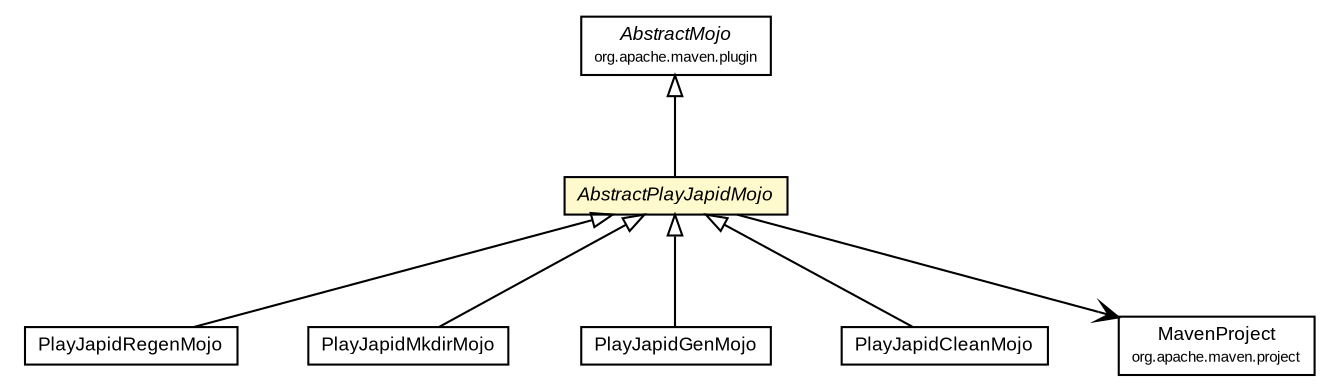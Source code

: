 #!/usr/local/bin/dot
#
# Class diagram 
# Generated by UMLGraph version R5_6-24-gf6e263 (http://www.umlgraph.org/)
#

digraph G {
	edge [fontname="arial",fontsize=10,labelfontname="arial",labelfontsize=10];
	node [fontname="arial",fontsize=10,shape=plaintext];
	nodesep=0.25;
	ranksep=0.5;
	// com.google.code.play.japid.PlayJapidRegenMojo
	c18 [label=<<table title="com.google.code.play.japid.PlayJapidRegenMojo" border="0" cellborder="1" cellspacing="0" cellpadding="2" port="p" href="./PlayJapidRegenMojo.html">
		<tr><td><table border="0" cellspacing="0" cellpadding="1">
<tr><td align="center" balign="center"> PlayJapidRegenMojo </td></tr>
		</table></td></tr>
		</table>>, URL="./PlayJapidRegenMojo.html", fontname="arial", fontcolor="black", fontsize=9.0];
	// com.google.code.play.japid.PlayJapidMkdirMojo
	c20 [label=<<table title="com.google.code.play.japid.PlayJapidMkdirMojo" border="0" cellborder="1" cellspacing="0" cellpadding="2" port="p" href="./PlayJapidMkdirMojo.html">
		<tr><td><table border="0" cellspacing="0" cellpadding="1">
<tr><td align="center" balign="center"> PlayJapidMkdirMojo </td></tr>
		</table></td></tr>
		</table>>, URL="./PlayJapidMkdirMojo.html", fontname="arial", fontcolor="black", fontsize=9.0];
	// com.google.code.play.japid.PlayJapidGenMojo
	c22 [label=<<table title="com.google.code.play.japid.PlayJapidGenMojo" border="0" cellborder="1" cellspacing="0" cellpadding="2" port="p" href="./PlayJapidGenMojo.html">
		<tr><td><table border="0" cellspacing="0" cellpadding="1">
<tr><td align="center" balign="center"> PlayJapidGenMojo </td></tr>
		</table></td></tr>
		</table>>, URL="./PlayJapidGenMojo.html", fontname="arial", fontcolor="black", fontsize=9.0];
	// com.google.code.play.japid.PlayJapidCleanMojo
	c24 [label=<<table title="com.google.code.play.japid.PlayJapidCleanMojo" border="0" cellborder="1" cellspacing="0" cellpadding="2" port="p" href="./PlayJapidCleanMojo.html">
		<tr><td><table border="0" cellspacing="0" cellpadding="1">
<tr><td align="center" balign="center"> PlayJapidCleanMojo </td></tr>
		</table></td></tr>
		</table>>, URL="./PlayJapidCleanMojo.html", fontname="arial", fontcolor="black", fontsize=9.0];
	// com.google.code.play.japid.AbstractPlayJapidMojo
	c25 [label=<<table title="com.google.code.play.japid.AbstractPlayJapidMojo" border="0" cellborder="1" cellspacing="0" cellpadding="2" port="p" bgcolor="lemonChiffon" href="./AbstractPlayJapidMojo.html">
		<tr><td><table border="0" cellspacing="0" cellpadding="1">
<tr><td align="center" balign="center"><font face="arial italic"> AbstractPlayJapidMojo </font></td></tr>
		</table></td></tr>
		</table>>, URL="./AbstractPlayJapidMojo.html", fontname="arial", fontcolor="black", fontsize=9.0];
	//com.google.code.play.japid.PlayJapidRegenMojo extends com.google.code.play.japid.AbstractPlayJapidMojo
	c25:p -> c18:p [dir=back,arrowtail=empty];
	//com.google.code.play.japid.PlayJapidMkdirMojo extends com.google.code.play.japid.AbstractPlayJapidMojo
	c25:p -> c20:p [dir=back,arrowtail=empty];
	//com.google.code.play.japid.PlayJapidGenMojo extends com.google.code.play.japid.AbstractPlayJapidMojo
	c25:p -> c22:p [dir=back,arrowtail=empty];
	//com.google.code.play.japid.PlayJapidCleanMojo extends com.google.code.play.japid.AbstractPlayJapidMojo
	c25:p -> c24:p [dir=back,arrowtail=empty];
	//com.google.code.play.japid.AbstractPlayJapidMojo extends org.apache.maven.plugin.AbstractMojo
	c30:p -> c25:p [dir=back,arrowtail=empty];
	// com.google.code.play.japid.AbstractPlayJapidMojo NAVASSOC org.apache.maven.project.MavenProject
	c25:p -> c61:p [taillabel="", label="", headlabel="", fontname="arial", fontcolor="black", fontsize=10.0, color="black", arrowhead=open];
	// org.apache.maven.project.MavenProject
	c61 [label=<<table title="org.apache.maven.project.MavenProject" border="0" cellborder="1" cellspacing="0" cellpadding="2" port="p">
		<tr><td><table border="0" cellspacing="0" cellpadding="1">
<tr><td align="center" balign="center"> MavenProject </td></tr>
<tr><td align="center" balign="center"><font point-size="7.0"> org.apache.maven.project </font></td></tr>
		</table></td></tr>
		</table>>, URL="null", fontname="arial", fontcolor="black", fontsize=9.0];
	// org.apache.maven.plugin.AbstractMojo
	c30 [label=<<table title="org.apache.maven.plugin.AbstractMojo" border="0" cellborder="1" cellspacing="0" cellpadding="2" port="p">
		<tr><td><table border="0" cellspacing="0" cellpadding="1">
<tr><td align="center" balign="center"><font face="arial italic"> AbstractMojo </font></td></tr>
<tr><td align="center" balign="center"><font point-size="7.0"> org.apache.maven.plugin </font></td></tr>
		</table></td></tr>
		</table>>, URL="null", fontname="arial", fontcolor="black", fontsize=9.0];
}


